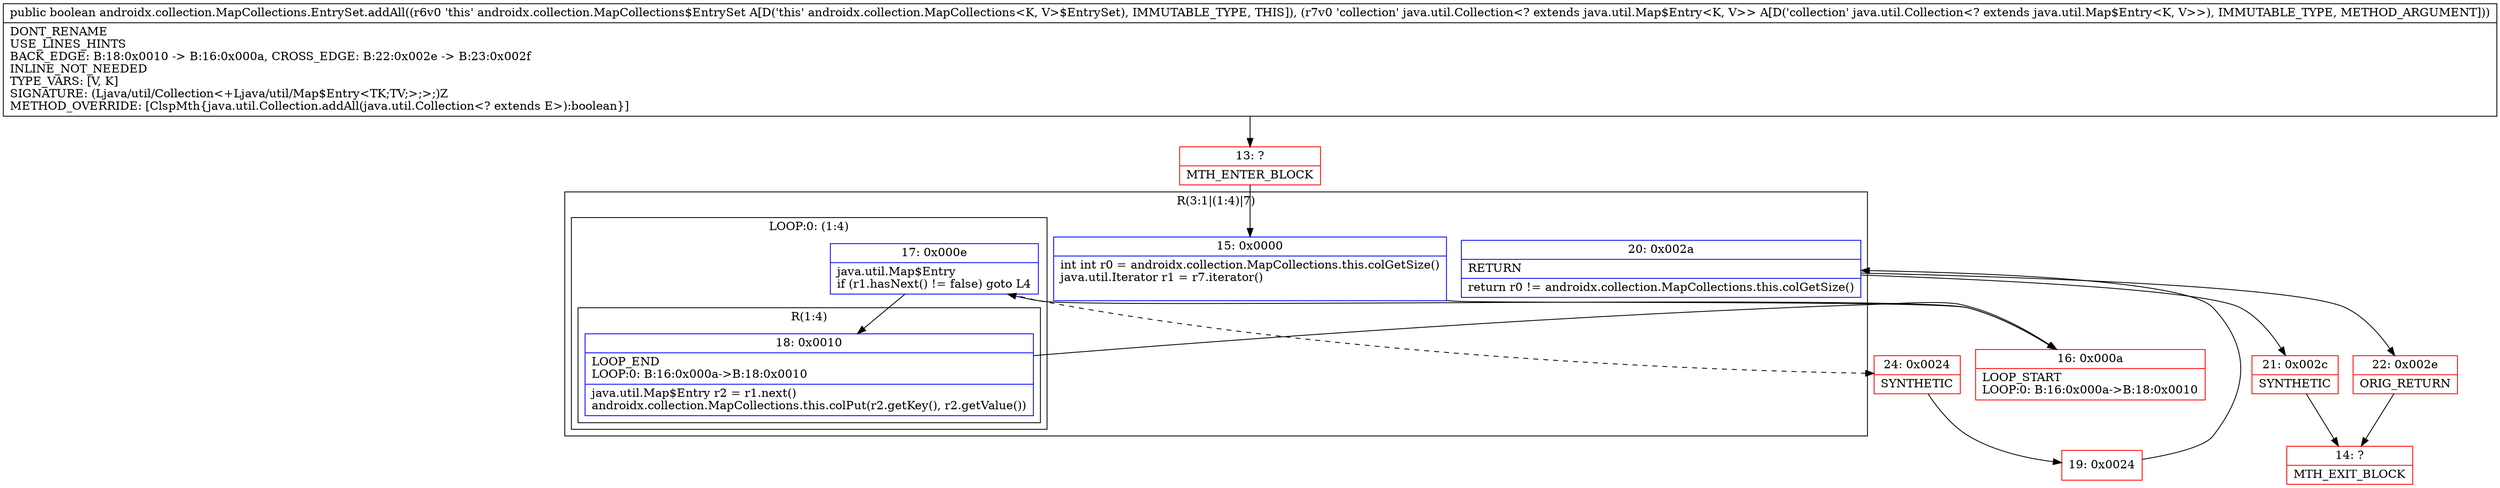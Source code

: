digraph "CFG forandroidx.collection.MapCollections.EntrySet.addAll(Ljava\/util\/Collection;)Z" {
subgraph cluster_Region_867147596 {
label = "R(3:1|(1:4)|7)";
node [shape=record,color=blue];
Node_15 [shape=record,label="{15\:\ 0x0000|int int r0 = androidx.collection.MapCollections.this.colGetSize()\ljava.util.Iterator r1 = r7.iterator()\l\l}"];
subgraph cluster_LoopRegion_2126393530 {
label = "LOOP:0: (1:4)";
node [shape=record,color=blue];
Node_17 [shape=record,label="{17\:\ 0x000e|java.util.Map$Entry \lif (r1.hasNext() != false) goto L4\l}"];
subgraph cluster_Region_403774299 {
label = "R(1:4)";
node [shape=record,color=blue];
Node_18 [shape=record,label="{18\:\ 0x0010|LOOP_END\lLOOP:0: B:16:0x000a\-\>B:18:0x0010\l|java.util.Map$Entry r2 = r1.next()\landroidx.collection.MapCollections.this.colPut(r2.getKey(), r2.getValue())\l}"];
}
}
Node_20 [shape=record,label="{20\:\ 0x002a|RETURN\l|return r0 != androidx.collection.MapCollections.this.colGetSize()\l}"];
}
Node_13 [shape=record,color=red,label="{13\:\ ?|MTH_ENTER_BLOCK\l}"];
Node_16 [shape=record,color=red,label="{16\:\ 0x000a|LOOP_START\lLOOP:0: B:16:0x000a\-\>B:18:0x0010\l}"];
Node_24 [shape=record,color=red,label="{24\:\ 0x0024|SYNTHETIC\l}"];
Node_19 [shape=record,color=red,label="{19\:\ 0x0024}"];
Node_21 [shape=record,color=red,label="{21\:\ 0x002c|SYNTHETIC\l}"];
Node_14 [shape=record,color=red,label="{14\:\ ?|MTH_EXIT_BLOCK\l}"];
Node_22 [shape=record,color=red,label="{22\:\ 0x002e|ORIG_RETURN\l}"];
MethodNode[shape=record,label="{public boolean androidx.collection.MapCollections.EntrySet.addAll((r6v0 'this' androidx.collection.MapCollections$EntrySet A[D('this' androidx.collection.MapCollections\<K, V\>$EntrySet), IMMUTABLE_TYPE, THIS]), (r7v0 'collection' java.util.Collection\<? extends java.util.Map$Entry\<K, V\>\> A[D('collection' java.util.Collection\<? extends java.util.Map$Entry\<K, V\>\>), IMMUTABLE_TYPE, METHOD_ARGUMENT]))  | DONT_RENAME\lUSE_LINES_HINTS\lBACK_EDGE: B:18:0x0010 \-\> B:16:0x000a, CROSS_EDGE: B:22:0x002e \-\> B:23:0x002f\lINLINE_NOT_NEEDED\lTYPE_VARS: [V, K]\lSIGNATURE: (Ljava\/util\/Collection\<+Ljava\/util\/Map$Entry\<TK;TV;\>;\>;)Z\lMETHOD_OVERRIDE: [ClspMth\{java.util.Collection.addAll(java.util.Collection\<? extends E\>):boolean\}]\l}"];
MethodNode -> Node_13;Node_15 -> Node_16;
Node_17 -> Node_18;
Node_17 -> Node_24[style=dashed];
Node_18 -> Node_16;
Node_20 -> Node_21;
Node_20 -> Node_22;
Node_13 -> Node_15;
Node_16 -> Node_17;
Node_24 -> Node_19;
Node_19 -> Node_20;
Node_21 -> Node_14;
Node_22 -> Node_14;
}

